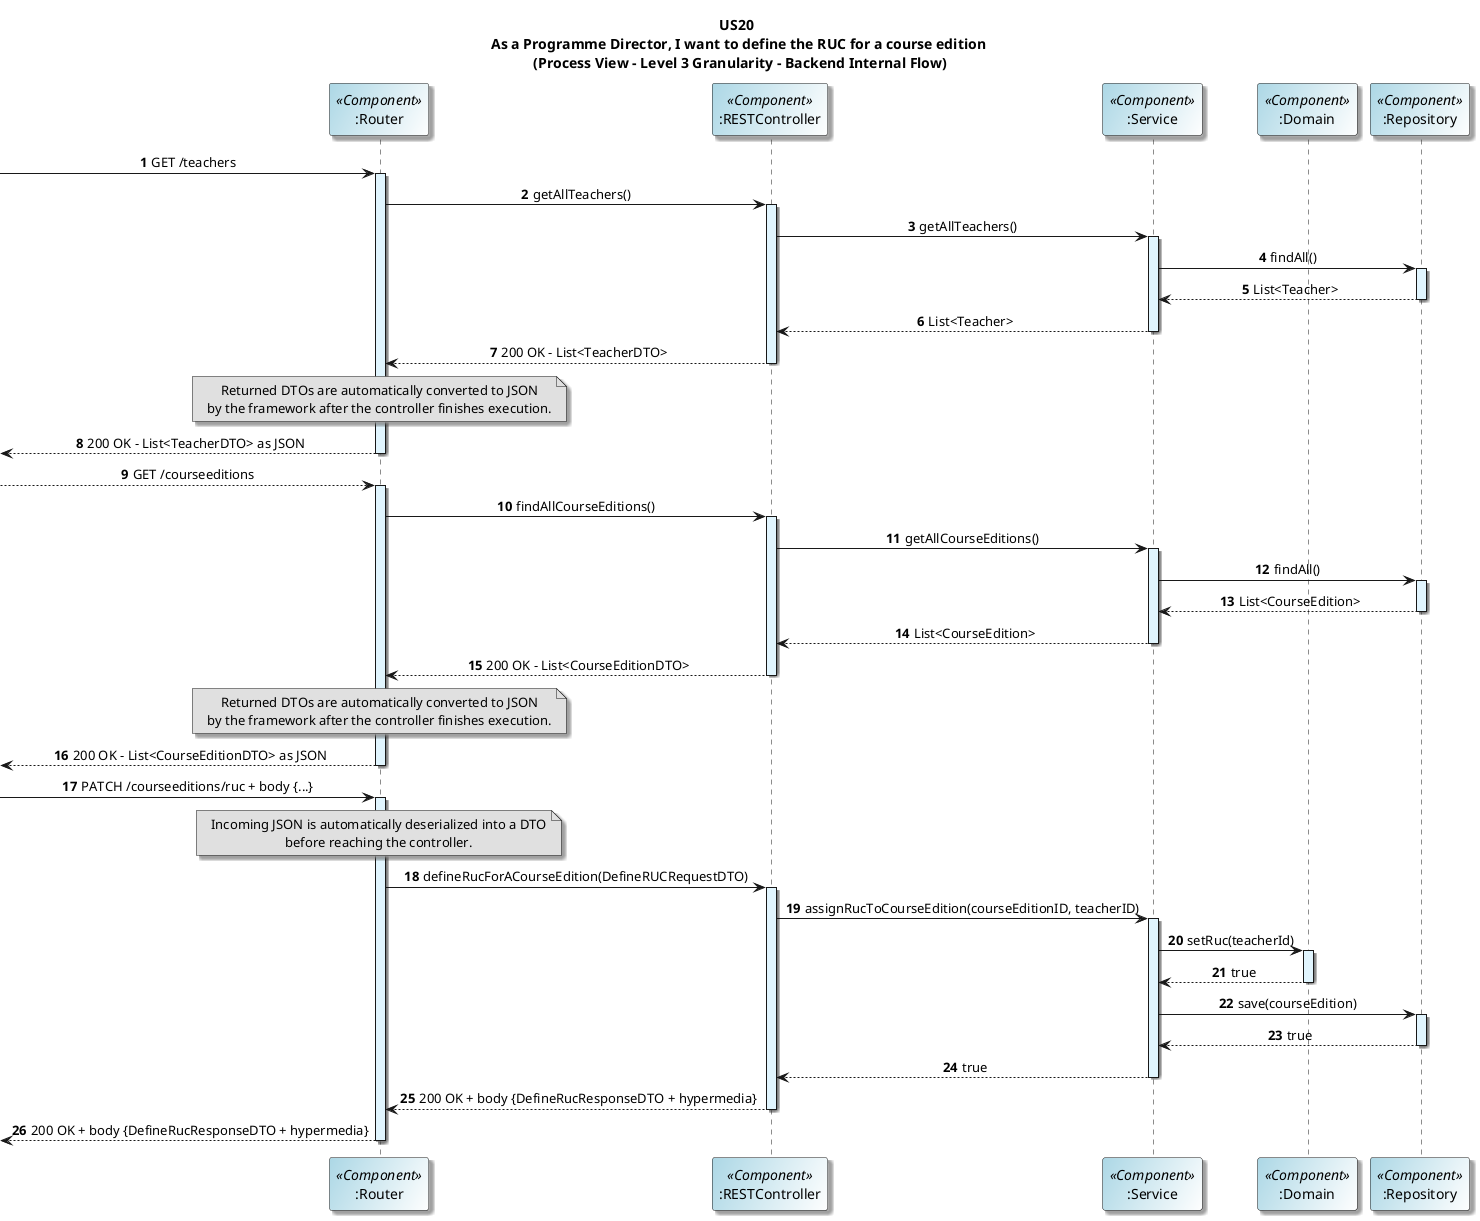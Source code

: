 @startuml
title US20 \n As a Programme Director, I want to define the RUC for a course edition \n (Process View - Level 3 Granularity - Backend Internal Flow)

skinparam titleFontName "Verdana"
skinparam defaultFontName "Verdana"
skinparam defaultTextAlignment center
skinparam shadowing true
skinparam actorBackgroundColor #lightblue
skinparam participantBackgroundColor #lightblue/white
autonumber

participant ":Router" as Router <<Component>>
participant ":RESTController" as Controller <<Component>>
participant ":Service" as Service <<Component>>
participant ":Domain" as Domain <<Component>>
participant ":Repository" as Repository <<Component>>


-> Router: GET /teachers


activate Router #E1F5FE

Router -> Controller: getAllTeachers()
activate Controller  #E1F5FE

Controller -> Service: getAllTeachers()
activate Service  #E1F5FE

Service -> Repository: findAll()
activate Repository  #E1F5FE


Repository --> Service: List<Teacher>
deactivate Repository
Service --> Controller: List<Teacher>
deactivate Service
Controller --> Router: 200 OK – List<TeacherDTO>
deactivate Controller
note over Router #E0E0E0
  Returned DTOs are automatically converted to JSON
  by the framework after the controller finishes execution.
end note
<-- Router: 200 OK – List<TeacherDTO> as JSON
deactivate Router





--> Router: GET /courseeditions
activate Router  #E1F5FE
Router -> Controller: findAllCourseEditions()
activate Controller  #E1F5FE

Controller -> Service: getAllCourseEditions()
activate Service  #E1F5FE

Service -> Repository: findAll()
activate Repository  #E1F5FE

Repository --> Service: List<CourseEdition>
deactivate Repository
Service --> Controller: List<CourseEdition>
deactivate Service
Controller --> Router: 200 OK – List<CourseEditionDTO>
deactivate Controller
note over Router #E0E0E0
  Returned DTOs are automatically converted to JSON
  by the framework after the controller finishes execution.
end note
<-- Router: 200 OK - List<CourseEditionDTO> as JSON
deactivate Router

-> Router: PATCH /courseeditions/ruc + body {...}
activate Router #E1F5FE

note over Router #E0E0E0
  Incoming JSON is automatically deserialized into a DTO
  before reaching the controller.
end note

Router -> Controller: defineRucForACourseEdition(DefineRUCRequestDTO)
activate Controller  #E1F5FE

Controller -> Service: assignRucToCourseEdition(courseEditionID, teacherID)
activate Service  #E1F5FE

Service -> Domain: setRuc(teacherId)
activate Domain  #E1F5FE
Domain --> Service: true
deactivate Domain

Service -> Repository: save(courseEdition)
activate Repository  #E1F5FE
Repository --> Service: true
deactivate Repository
Service --> Controller: true
deactivate Service
Controller --> Router:  200 OK + body {DefineRucResponseDTO + hypermedia}
deactivate Controller
<-- Router: 200 OK + body {DefineRucResponseDTO + hypermedia}
deactivate Router
@enduml